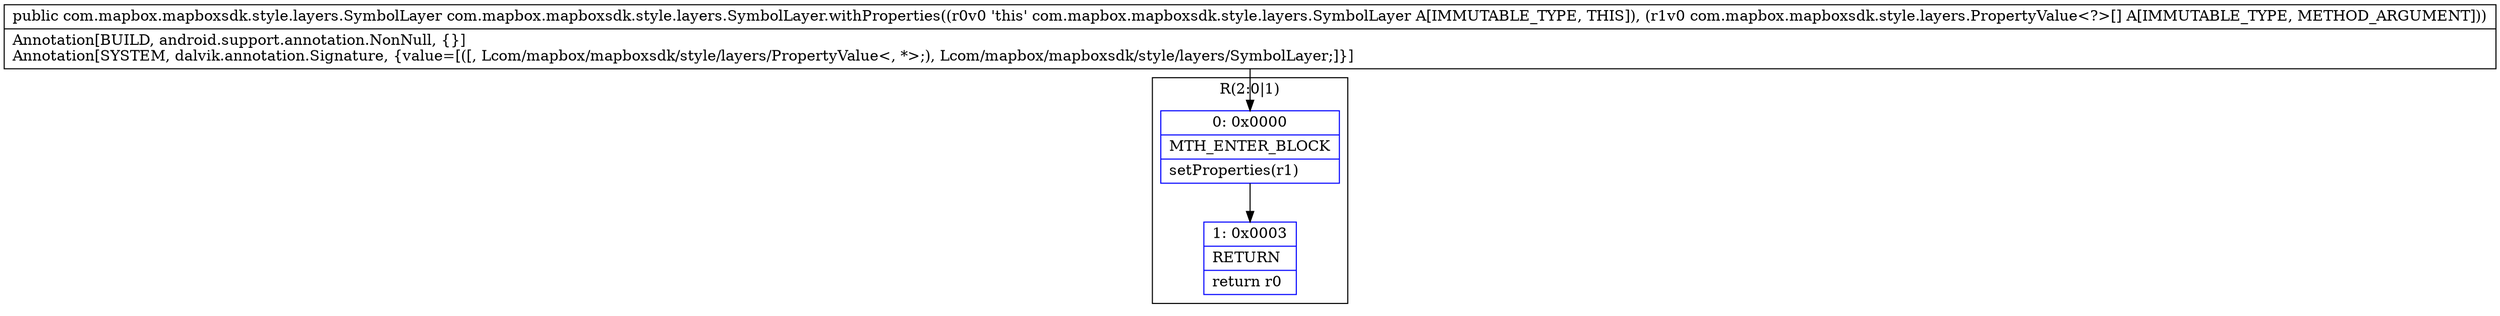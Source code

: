 digraph "CFG forcom.mapbox.mapboxsdk.style.layers.SymbolLayer.withProperties([Lcom\/mapbox\/mapboxsdk\/style\/layers\/PropertyValue;)Lcom\/mapbox\/mapboxsdk\/style\/layers\/SymbolLayer;" {
subgraph cluster_Region_767890612 {
label = "R(2:0|1)";
node [shape=record,color=blue];
Node_0 [shape=record,label="{0\:\ 0x0000|MTH_ENTER_BLOCK\l|setProperties(r1)\l}"];
Node_1 [shape=record,label="{1\:\ 0x0003|RETURN\l|return r0\l}"];
}
MethodNode[shape=record,label="{public com.mapbox.mapboxsdk.style.layers.SymbolLayer com.mapbox.mapboxsdk.style.layers.SymbolLayer.withProperties((r0v0 'this' com.mapbox.mapboxsdk.style.layers.SymbolLayer A[IMMUTABLE_TYPE, THIS]), (r1v0 com.mapbox.mapboxsdk.style.layers.PropertyValue\<?\>[] A[IMMUTABLE_TYPE, METHOD_ARGUMENT]))  | Annotation[BUILD, android.support.annotation.NonNull, \{\}]\lAnnotation[SYSTEM, dalvik.annotation.Signature, \{value=[([, Lcom\/mapbox\/mapboxsdk\/style\/layers\/PropertyValue\<, *\>;), Lcom\/mapbox\/mapboxsdk\/style\/layers\/SymbolLayer;]\}]\l}"];
MethodNode -> Node_0;
Node_0 -> Node_1;
}

